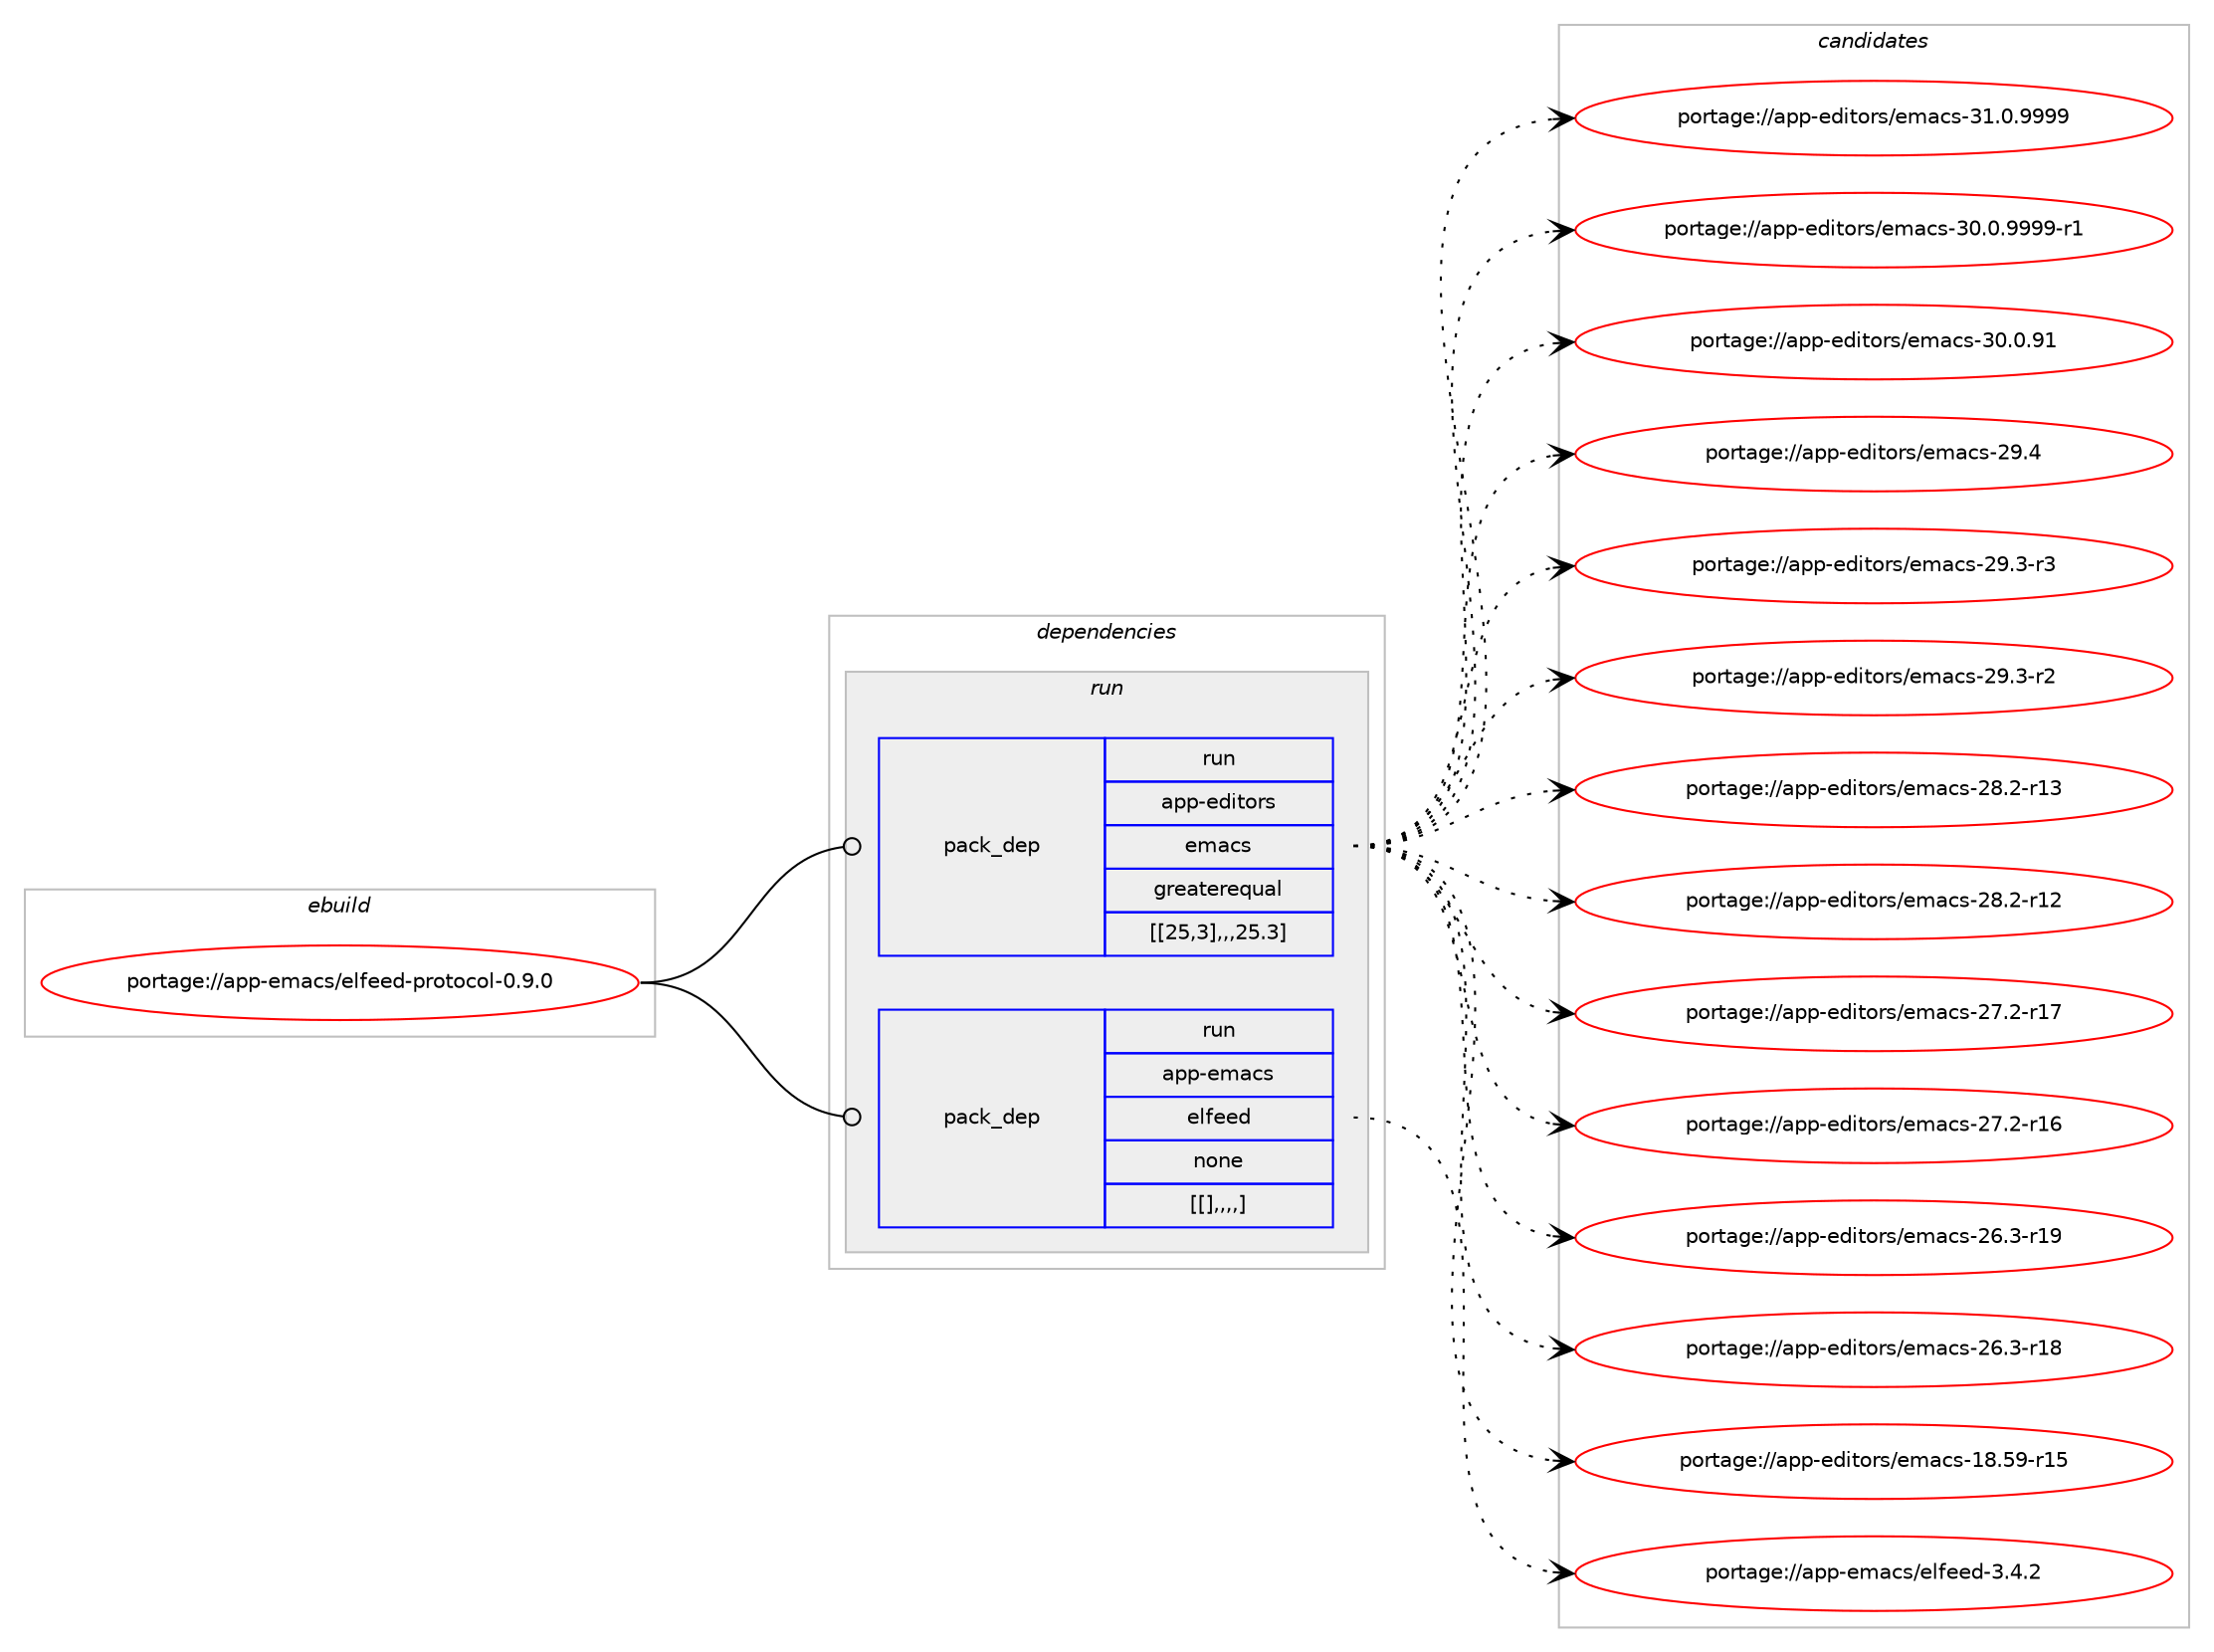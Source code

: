 digraph prolog {

# *************
# Graph options
# *************

newrank=true;
concentrate=true;
compound=true;
graph [rankdir=LR,fontname=Helvetica,fontsize=10,ranksep=1.5];#, ranksep=2.5, nodesep=0.2];
edge  [arrowhead=vee];
node  [fontname=Helvetica,fontsize=10];

# **********
# The ebuild
# **********

subgraph cluster_leftcol {
color=gray;
label=<<i>ebuild</i>>;
id [label="portage://app-emacs/elfeed-protocol-0.9.0", color=red, width=4, href="../app-emacs/elfeed-protocol-0.9.0.svg"];
}

# ****************
# The dependencies
# ****************

subgraph cluster_midcol {
color=gray;
label=<<i>dependencies</i>>;
subgraph cluster_compile {
fillcolor="#eeeeee";
style=filled;
label=<<i>compile</i>>;
}
subgraph cluster_compileandrun {
fillcolor="#eeeeee";
style=filled;
label=<<i>compile and run</i>>;
}
subgraph cluster_run {
fillcolor="#eeeeee";
style=filled;
label=<<i>run</i>>;
subgraph pack16414 {
dependency22933 [label=<<TABLE BORDER="0" CELLBORDER="1" CELLSPACING="0" CELLPADDING="4" WIDTH="220"><TR><TD ROWSPAN="6" CELLPADDING="30">pack_dep</TD></TR><TR><TD WIDTH="110">run</TD></TR><TR><TD>app-editors</TD></TR><TR><TD>emacs</TD></TR><TR><TD>greaterequal</TD></TR><TR><TD>[[25,3],,,25.3]</TD></TR></TABLE>>, shape=none, color=blue];
}
id:e -> dependency22933:w [weight=20,style="solid",arrowhead="odot"];
subgraph pack16415 {
dependency22934 [label=<<TABLE BORDER="0" CELLBORDER="1" CELLSPACING="0" CELLPADDING="4" WIDTH="220"><TR><TD ROWSPAN="6" CELLPADDING="30">pack_dep</TD></TR><TR><TD WIDTH="110">run</TD></TR><TR><TD>app-emacs</TD></TR><TR><TD>elfeed</TD></TR><TR><TD>none</TD></TR><TR><TD>[[],,,,]</TD></TR></TABLE>>, shape=none, color=blue];
}
id:e -> dependency22934:w [weight=20,style="solid",arrowhead="odot"];
}
}

# **************
# The candidates
# **************

subgraph cluster_choices {
rank=same;
color=gray;
label=<<i>candidates</i>>;

subgraph choice16414 {
color=black;
nodesep=1;
choice971121124510110010511611111411547101109979911545514946484657575757 [label="portage://app-editors/emacs-31.0.9999", color=red, width=4,href="../app-editors/emacs-31.0.9999.svg"];
choice9711211245101100105116111114115471011099799115455148464846575757574511449 [label="portage://app-editors/emacs-30.0.9999-r1", color=red, width=4,href="../app-editors/emacs-30.0.9999-r1.svg"];
choice97112112451011001051161111141154710110997991154551484648465749 [label="portage://app-editors/emacs-30.0.91", color=red, width=4,href="../app-editors/emacs-30.0.91.svg"];
choice97112112451011001051161111141154710110997991154550574652 [label="portage://app-editors/emacs-29.4", color=red, width=4,href="../app-editors/emacs-29.4.svg"];
choice971121124510110010511611111411547101109979911545505746514511451 [label="portage://app-editors/emacs-29.3-r3", color=red, width=4,href="../app-editors/emacs-29.3-r3.svg"];
choice971121124510110010511611111411547101109979911545505746514511450 [label="portage://app-editors/emacs-29.3-r2", color=red, width=4,href="../app-editors/emacs-29.3-r2.svg"];
choice97112112451011001051161111141154710110997991154550564650451144951 [label="portage://app-editors/emacs-28.2-r13", color=red, width=4,href="../app-editors/emacs-28.2-r13.svg"];
choice97112112451011001051161111141154710110997991154550564650451144950 [label="portage://app-editors/emacs-28.2-r12", color=red, width=4,href="../app-editors/emacs-28.2-r12.svg"];
choice97112112451011001051161111141154710110997991154550554650451144955 [label="portage://app-editors/emacs-27.2-r17", color=red, width=4,href="../app-editors/emacs-27.2-r17.svg"];
choice97112112451011001051161111141154710110997991154550554650451144954 [label="portage://app-editors/emacs-27.2-r16", color=red, width=4,href="../app-editors/emacs-27.2-r16.svg"];
choice97112112451011001051161111141154710110997991154550544651451144957 [label="portage://app-editors/emacs-26.3-r19", color=red, width=4,href="../app-editors/emacs-26.3-r19.svg"];
choice97112112451011001051161111141154710110997991154550544651451144956 [label="portage://app-editors/emacs-26.3-r18", color=red, width=4,href="../app-editors/emacs-26.3-r18.svg"];
choice9711211245101100105116111114115471011099799115454956465357451144953 [label="portage://app-editors/emacs-18.59-r15", color=red, width=4,href="../app-editors/emacs-18.59-r15.svg"];
dependency22933:e -> choice971121124510110010511611111411547101109979911545514946484657575757:w [style=dotted,weight="100"];
dependency22933:e -> choice9711211245101100105116111114115471011099799115455148464846575757574511449:w [style=dotted,weight="100"];
dependency22933:e -> choice97112112451011001051161111141154710110997991154551484648465749:w [style=dotted,weight="100"];
dependency22933:e -> choice97112112451011001051161111141154710110997991154550574652:w [style=dotted,weight="100"];
dependency22933:e -> choice971121124510110010511611111411547101109979911545505746514511451:w [style=dotted,weight="100"];
dependency22933:e -> choice971121124510110010511611111411547101109979911545505746514511450:w [style=dotted,weight="100"];
dependency22933:e -> choice97112112451011001051161111141154710110997991154550564650451144951:w [style=dotted,weight="100"];
dependency22933:e -> choice97112112451011001051161111141154710110997991154550564650451144950:w [style=dotted,weight="100"];
dependency22933:e -> choice97112112451011001051161111141154710110997991154550554650451144955:w [style=dotted,weight="100"];
dependency22933:e -> choice97112112451011001051161111141154710110997991154550554650451144954:w [style=dotted,weight="100"];
dependency22933:e -> choice97112112451011001051161111141154710110997991154550544651451144957:w [style=dotted,weight="100"];
dependency22933:e -> choice97112112451011001051161111141154710110997991154550544651451144956:w [style=dotted,weight="100"];
dependency22933:e -> choice9711211245101100105116111114115471011099799115454956465357451144953:w [style=dotted,weight="100"];
}
subgraph choice16415 {
color=black;
nodesep=1;
choice9711211245101109979911547101108102101101100455146524650 [label="portage://app-emacs/elfeed-3.4.2", color=red, width=4,href="../app-emacs/elfeed-3.4.2.svg"];
dependency22934:e -> choice9711211245101109979911547101108102101101100455146524650:w [style=dotted,weight="100"];
}
}

}

